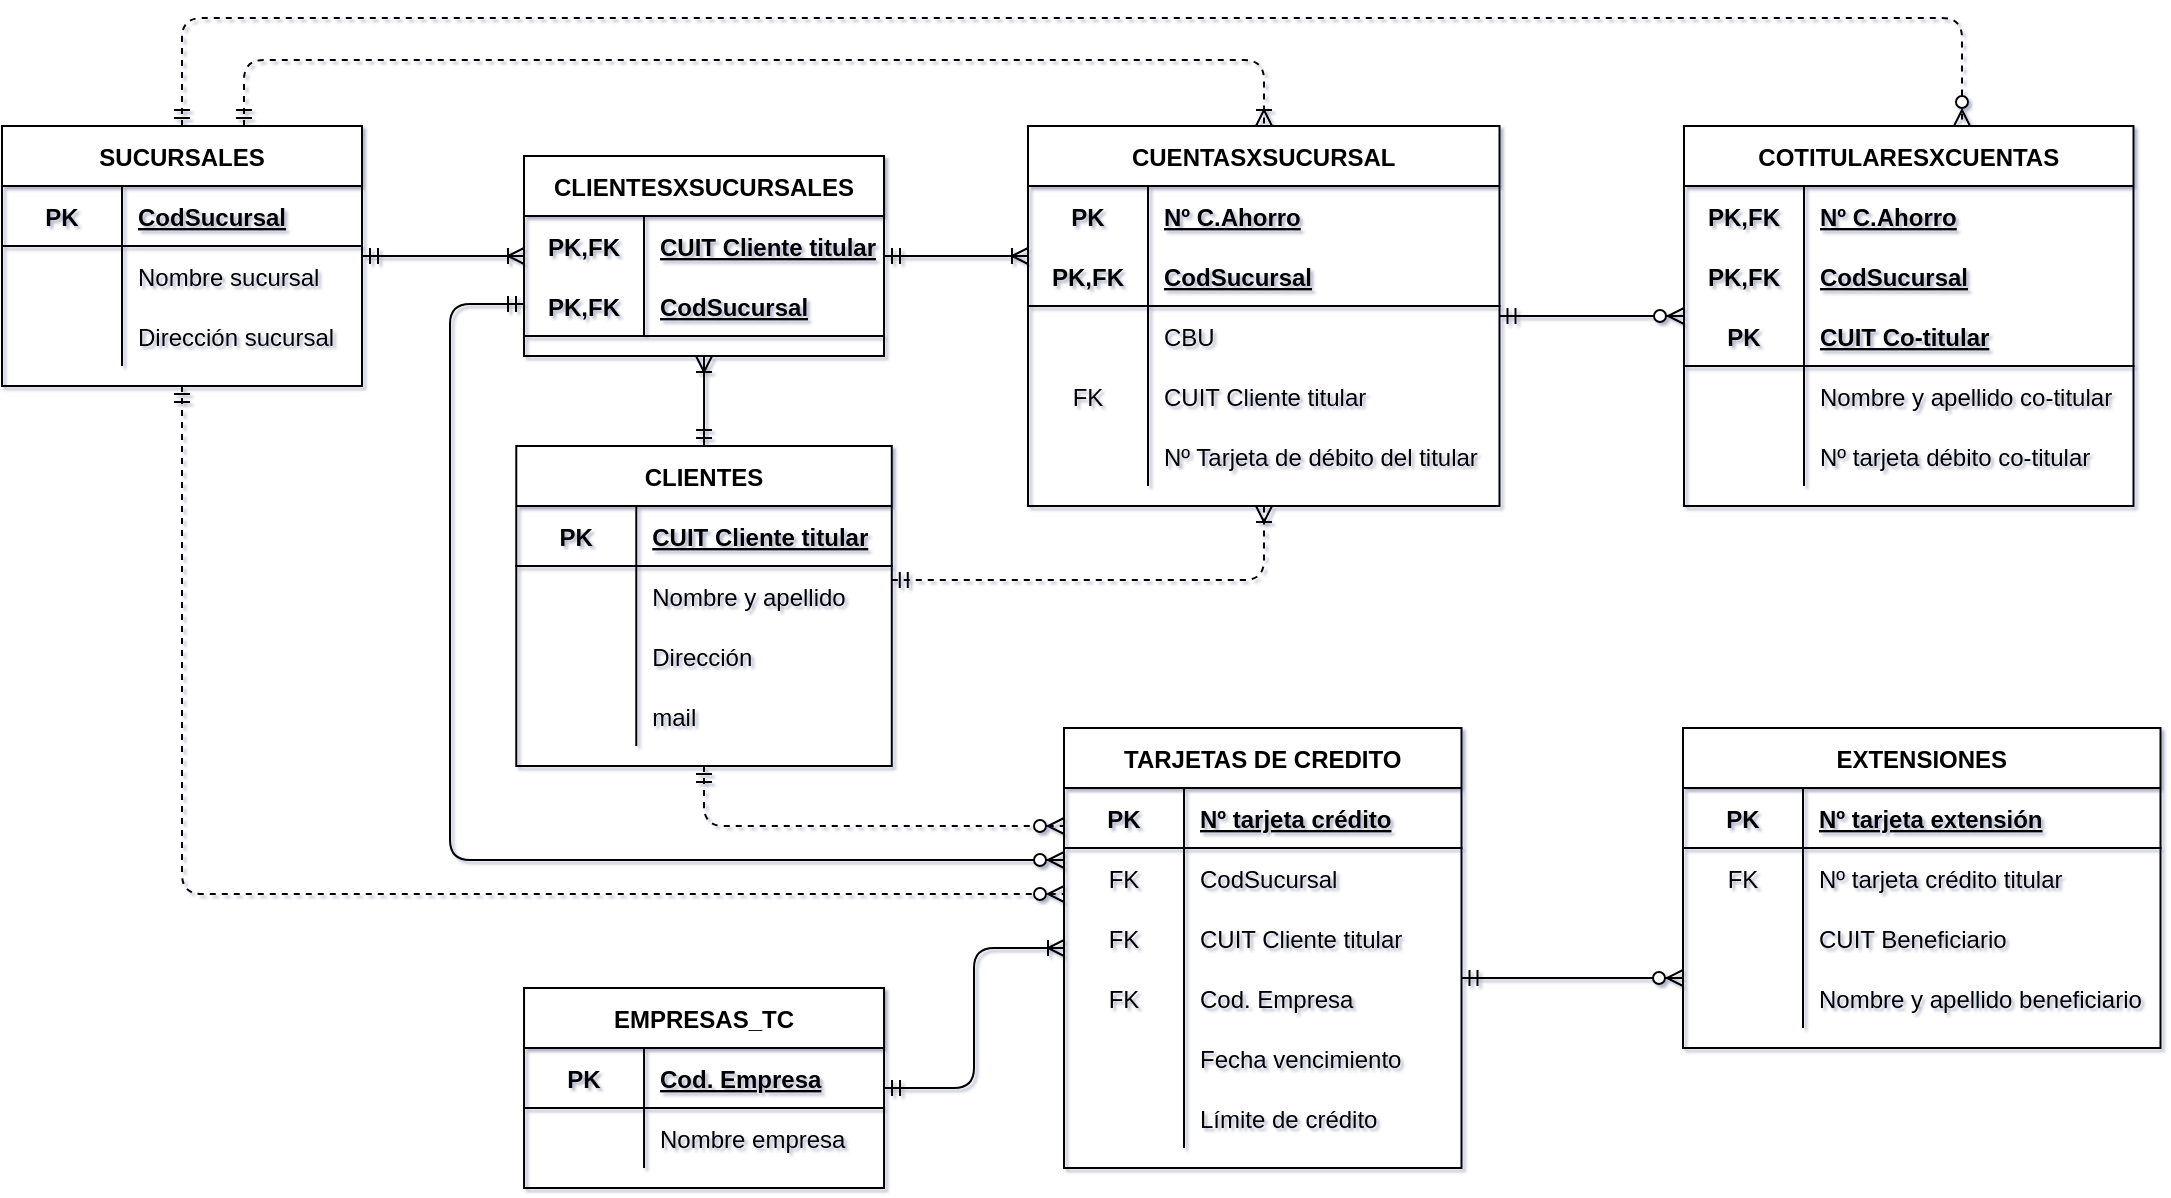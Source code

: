 <mxfile version="14.6.11"><diagram id="R2lEEEUBdFMjLlhIrx00" name="Page-1"><mxGraphModel dx="2286" dy="758" grid="0" gridSize="10" guides="1" tooltips="1" connect="1" arrows="1" fold="1" page="0" pageScale="1" pageWidth="850" pageHeight="1100" background="none" math="0" shadow="1" extFonts="Permanent Marker^https://fonts.googleapis.com/css?family=Permanent+Marker"><root><mxCell id="0"/><mxCell id="1" parent="0"/><mxCell id="5U6c4QFBYpZJHlSwtleA-1" style="edgeStyle=orthogonalEdgeStyle;rounded=1;orthogonalLoop=1;jettySize=auto;html=1;startArrow=ERmandOne;startFill=0;endArrow=ERoneToMany;endFill=0;" parent="1" source="5U6c4QFBYpZJHlSwtleA-5" target="5U6c4QFBYpZJHlSwtleA-100" edge="1"><mxGeometry relative="1" as="geometry"/></mxCell><mxCell id="5U6c4QFBYpZJHlSwtleA-2" style="edgeStyle=orthogonalEdgeStyle;rounded=1;orthogonalLoop=1;jettySize=auto;html=1;dashed=1;startArrow=ERmandOne;startFill=0;endArrow=ERoneToMany;endFill=0;" parent="1" source="5U6c4QFBYpZJHlSwtleA-5" target="5U6c4QFBYpZJHlSwtleA-34" edge="1"><mxGeometry relative="1" as="geometry"><Array as="points"><mxPoint x="-42" y="173"/><mxPoint x="468" y="173"/></Array></mxGeometry></mxCell><mxCell id="5U6c4QFBYpZJHlSwtleA-3" style="edgeStyle=orthogonalEdgeStyle;rounded=1;orthogonalLoop=1;jettySize=auto;html=1;dashed=1;startArrow=ERmandOne;startFill=0;endArrow=ERzeroToMany;endFill=1;" parent="1" source="5U6c4QFBYpZJHlSwtleA-5" target="5U6c4QFBYpZJHlSwtleA-50" edge="1"><mxGeometry relative="1" as="geometry"><Array as="points"><mxPoint x="-73" y="152"/><mxPoint x="817" y="152"/></Array></mxGeometry></mxCell><mxCell id="5U6c4QFBYpZJHlSwtleA-4" style="edgeStyle=orthogonalEdgeStyle;rounded=1;orthogonalLoop=1;jettySize=auto;html=1;startSize=6;startArrow=ERmandOne;startFill=0;endArrow=ERzeroToMany;endFill=1;dashed=1;" parent="1" source="5U6c4QFBYpZJHlSwtleA-5" target="5U6c4QFBYpZJHlSwtleA-67" edge="1"><mxGeometry relative="1" as="geometry"><Array as="points"><mxPoint x="-73" y="590"/></Array></mxGeometry></mxCell><mxCell id="5U6c4QFBYpZJHlSwtleA-5" value="SUCURSALES" style="shape=table;startSize=30;container=1;collapsible=1;childLayout=tableLayout;fixedRows=1;rowLines=0;fontStyle=1;align=center;resizeLast=1;" parent="1" vertex="1"><mxGeometry x="-163" y="206" width="180" height="130" as="geometry"/></mxCell><mxCell id="5U6c4QFBYpZJHlSwtleA-6" value="" style="shape=partialRectangle;collapsible=0;dropTarget=0;pointerEvents=0;fillColor=none;top=0;left=0;bottom=1;right=0;points=[[0,0.5],[1,0.5]];portConstraint=eastwest;" parent="5U6c4QFBYpZJHlSwtleA-5" vertex="1"><mxGeometry y="30" width="180" height="30" as="geometry"/></mxCell><mxCell id="5U6c4QFBYpZJHlSwtleA-7" value="PK" style="shape=partialRectangle;connectable=0;fillColor=none;top=0;left=0;bottom=0;right=0;fontStyle=1;overflow=hidden;" parent="5U6c4QFBYpZJHlSwtleA-6" vertex="1"><mxGeometry width="60" height="30" as="geometry"/></mxCell><mxCell id="5U6c4QFBYpZJHlSwtleA-8" value="CodSucursal" style="shape=partialRectangle;connectable=0;fillColor=none;top=0;left=0;bottom=0;right=0;align=left;spacingLeft=6;fontStyle=5;overflow=hidden;" parent="5U6c4QFBYpZJHlSwtleA-6" vertex="1"><mxGeometry x="60" width="120" height="30" as="geometry"/></mxCell><mxCell id="5U6c4QFBYpZJHlSwtleA-9" value="" style="shape=partialRectangle;collapsible=0;dropTarget=0;pointerEvents=0;fillColor=none;top=0;left=0;bottom=0;right=0;points=[[0,0.5],[1,0.5]];portConstraint=eastwest;" parent="5U6c4QFBYpZJHlSwtleA-5" vertex="1"><mxGeometry y="60" width="180" height="30" as="geometry"/></mxCell><mxCell id="5U6c4QFBYpZJHlSwtleA-10" value="" style="shape=partialRectangle;connectable=0;fillColor=none;top=0;left=0;bottom=0;right=0;editable=1;overflow=hidden;" parent="5U6c4QFBYpZJHlSwtleA-9" vertex="1"><mxGeometry width="60" height="30" as="geometry"/></mxCell><mxCell id="5U6c4QFBYpZJHlSwtleA-11" value="Nombre sucursal" style="shape=partialRectangle;connectable=0;fillColor=none;top=0;left=0;bottom=0;right=0;align=left;spacingLeft=6;overflow=hidden;" parent="5U6c4QFBYpZJHlSwtleA-9" vertex="1"><mxGeometry x="60" width="120" height="30" as="geometry"/></mxCell><mxCell id="5U6c4QFBYpZJHlSwtleA-12" value="" style="shape=partialRectangle;collapsible=0;dropTarget=0;pointerEvents=0;fillColor=none;top=0;left=0;bottom=0;right=0;points=[[0,0.5],[1,0.5]];portConstraint=eastwest;" parent="5U6c4QFBYpZJHlSwtleA-5" vertex="1"><mxGeometry y="90" width="180" height="30" as="geometry"/></mxCell><mxCell id="5U6c4QFBYpZJHlSwtleA-13" value="" style="shape=partialRectangle;connectable=0;fillColor=none;top=0;left=0;bottom=0;right=0;editable=1;overflow=hidden;" parent="5U6c4QFBYpZJHlSwtleA-12" vertex="1"><mxGeometry width="60" height="30" as="geometry"/></mxCell><mxCell id="5U6c4QFBYpZJHlSwtleA-14" value="Dirección sucursal" style="shape=partialRectangle;connectable=0;fillColor=none;top=0;left=0;bottom=0;right=0;align=left;spacingLeft=6;overflow=hidden;" parent="5U6c4QFBYpZJHlSwtleA-12" vertex="1"><mxGeometry x="60" width="120" height="30" as="geometry"/></mxCell><mxCell id="5U6c4QFBYpZJHlSwtleA-15" style="edgeStyle=orthogonalEdgeStyle;rounded=1;orthogonalLoop=1;jettySize=auto;html=1;startArrow=ERmandOne;startFill=0;endArrow=ERoneToMany;endFill=0;" parent="1" source="5U6c4QFBYpZJHlSwtleA-20" target="5U6c4QFBYpZJHlSwtleA-100" edge="1"><mxGeometry relative="1" as="geometry"/></mxCell><mxCell id="5U6c4QFBYpZJHlSwtleA-16" style="edgeStyle=orthogonalEdgeStyle;rounded=1;orthogonalLoop=1;jettySize=auto;html=1;dashed=1;startArrow=ERmandOne;startFill=0;endArrow=ERoneToMany;endFill=0;" parent="1" source="5U6c4QFBYpZJHlSwtleA-20" target="5U6c4QFBYpZJHlSwtleA-34" edge="1"><mxGeometry relative="1" as="geometry"><Array as="points"><mxPoint x="468" y="433"/></Array></mxGeometry></mxCell><mxCell id="5U6c4QFBYpZJHlSwtleA-18" style="edgeStyle=orthogonalEdgeStyle;rounded=1;orthogonalLoop=1;jettySize=auto;html=1;startSize=6;startArrow=ERmandOne;startFill=0;endArrow=ERzeroToMany;endFill=1;dashed=1;" parent="1" source="5U6c4QFBYpZJHlSwtleA-20" target="5U6c4QFBYpZJHlSwtleA-67" edge="1"><mxGeometry relative="1" as="geometry"><Array as="points"><mxPoint x="188" y="556"/></Array></mxGeometry></mxCell><mxCell id="5U6c4QFBYpZJHlSwtleA-20" value="CLIENTES" style="shape=table;startSize=30;container=1;collapsible=1;childLayout=tableLayout;fixedRows=1;rowLines=0;fontStyle=1;align=center;resizeLast=1;" parent="1" vertex="1"><mxGeometry x="94.14" y="366" width="187.75" height="160" as="geometry"/></mxCell><mxCell id="5U6c4QFBYpZJHlSwtleA-21" value="" style="shape=partialRectangle;collapsible=0;dropTarget=0;pointerEvents=0;fillColor=none;top=0;left=0;bottom=1;right=0;points=[[0,0.5],[1,0.5]];portConstraint=eastwest;" parent="5U6c4QFBYpZJHlSwtleA-20" vertex="1"><mxGeometry y="30" width="187.75" height="30" as="geometry"/></mxCell><mxCell id="5U6c4QFBYpZJHlSwtleA-22" value="PK" style="shape=partialRectangle;connectable=0;fillColor=none;top=0;left=0;bottom=0;right=0;fontStyle=1;overflow=hidden;" parent="5U6c4QFBYpZJHlSwtleA-21" vertex="1"><mxGeometry width="60" height="30" as="geometry"/></mxCell><mxCell id="5U6c4QFBYpZJHlSwtleA-23" value="CUIT Cliente titular" style="shape=partialRectangle;connectable=0;fillColor=none;top=0;left=0;bottom=0;right=0;align=left;spacingLeft=6;fontStyle=5;overflow=hidden;" parent="5U6c4QFBYpZJHlSwtleA-21" vertex="1"><mxGeometry x="60" width="127.75" height="30" as="geometry"/></mxCell><mxCell id="5U6c4QFBYpZJHlSwtleA-24" value="" style="shape=partialRectangle;collapsible=0;dropTarget=0;pointerEvents=0;fillColor=none;top=0;left=0;bottom=0;right=0;points=[[0,0.5],[1,0.5]];portConstraint=eastwest;" parent="5U6c4QFBYpZJHlSwtleA-20" vertex="1"><mxGeometry y="60" width="187.75" height="30" as="geometry"/></mxCell><mxCell id="5U6c4QFBYpZJHlSwtleA-25" value="" style="shape=partialRectangle;connectable=0;fillColor=none;top=0;left=0;bottom=0;right=0;editable=1;overflow=hidden;" parent="5U6c4QFBYpZJHlSwtleA-24" vertex="1"><mxGeometry width="60" height="30" as="geometry"/></mxCell><mxCell id="5U6c4QFBYpZJHlSwtleA-26" value="Nombre y apellido" style="shape=partialRectangle;connectable=0;fillColor=none;top=0;left=0;bottom=0;right=0;align=left;spacingLeft=6;overflow=hidden;" parent="5U6c4QFBYpZJHlSwtleA-24" vertex="1"><mxGeometry x="60" width="127.75" height="30" as="geometry"/></mxCell><mxCell id="5U6c4QFBYpZJHlSwtleA-27" value="" style="shape=partialRectangle;collapsible=0;dropTarget=0;pointerEvents=0;fillColor=none;top=0;left=0;bottom=0;right=0;points=[[0,0.5],[1,0.5]];portConstraint=eastwest;" parent="5U6c4QFBYpZJHlSwtleA-20" vertex="1"><mxGeometry y="90" width="187.75" height="30" as="geometry"/></mxCell><mxCell id="5U6c4QFBYpZJHlSwtleA-28" value="" style="shape=partialRectangle;connectable=0;fillColor=none;top=0;left=0;bottom=0;right=0;editable=1;overflow=hidden;" parent="5U6c4QFBYpZJHlSwtleA-27" vertex="1"><mxGeometry width="60" height="30" as="geometry"/></mxCell><mxCell id="5U6c4QFBYpZJHlSwtleA-29" value="Dirección" style="shape=partialRectangle;connectable=0;fillColor=none;top=0;left=0;bottom=0;right=0;align=left;spacingLeft=6;overflow=hidden;" parent="5U6c4QFBYpZJHlSwtleA-27" vertex="1"><mxGeometry x="60" width="127.75" height="30" as="geometry"/></mxCell><mxCell id="5U6c4QFBYpZJHlSwtleA-30" style="shape=partialRectangle;collapsible=0;dropTarget=0;pointerEvents=0;fillColor=none;top=0;left=0;bottom=0;right=0;points=[[0,0.5],[1,0.5]];portConstraint=eastwest;" parent="5U6c4QFBYpZJHlSwtleA-20" vertex="1"><mxGeometry y="120" width="187.75" height="30" as="geometry"/></mxCell><mxCell id="5U6c4QFBYpZJHlSwtleA-31" style="shape=partialRectangle;connectable=0;fillColor=none;top=0;left=0;bottom=0;right=0;editable=1;overflow=hidden;" parent="5U6c4QFBYpZJHlSwtleA-30" vertex="1"><mxGeometry width="60" height="30" as="geometry"/></mxCell><mxCell id="5U6c4QFBYpZJHlSwtleA-32" value="mail" style="shape=partialRectangle;connectable=0;fillColor=none;top=0;left=0;bottom=0;right=0;align=left;spacingLeft=6;overflow=hidden;" parent="5U6c4QFBYpZJHlSwtleA-30" vertex="1"><mxGeometry x="60" width="127.75" height="30" as="geometry"/></mxCell><mxCell id="5U6c4QFBYpZJHlSwtleA-33" style="edgeStyle=orthogonalEdgeStyle;rounded=1;orthogonalLoop=1;jettySize=auto;html=1;startArrow=ERmandOne;startFill=0;endArrow=ERzeroToMany;endFill=1;" parent="1" source="5U6c4QFBYpZJHlSwtleA-34" target="5U6c4QFBYpZJHlSwtleA-50" edge="1"><mxGeometry relative="1" as="geometry"/></mxCell><mxCell id="5U6c4QFBYpZJHlSwtleA-34" value="CUENTASXSUCURSAL" style="shape=table;startSize=30;container=1;collapsible=1;childLayout=tableLayout;fixedRows=1;rowLines=0;fontStyle=1;align=center;resizeLast=1;" parent="1" vertex="1"><mxGeometry x="350" y="206" width="235.75" height="190" as="geometry"/></mxCell><mxCell id="5U6c4QFBYpZJHlSwtleA-35" value="" style="shape=partialRectangle;collapsible=0;dropTarget=0;pointerEvents=0;fillColor=none;top=0;left=0;bottom=0;right=0;points=[[0,0.5],[1,0.5]];portConstraint=eastwest;" parent="5U6c4QFBYpZJHlSwtleA-34" vertex="1"><mxGeometry y="30" width="235.75" height="30" as="geometry"/></mxCell><mxCell id="5U6c4QFBYpZJHlSwtleA-36" value="PK" style="shape=partialRectangle;connectable=0;fillColor=none;top=0;left=0;bottom=0;right=0;fontStyle=1;overflow=hidden;" parent="5U6c4QFBYpZJHlSwtleA-35" vertex="1"><mxGeometry width="60" height="30" as="geometry"/></mxCell><mxCell id="5U6c4QFBYpZJHlSwtleA-37" value="Nº C.Ahorro" style="shape=partialRectangle;connectable=0;fillColor=none;top=0;left=0;bottom=0;right=0;align=left;spacingLeft=6;fontStyle=5;overflow=hidden;" parent="5U6c4QFBYpZJHlSwtleA-35" vertex="1"><mxGeometry x="60" width="175.75" height="30" as="geometry"/></mxCell><mxCell id="5U6c4QFBYpZJHlSwtleA-38" value="" style="shape=partialRectangle;collapsible=0;dropTarget=0;pointerEvents=0;fillColor=none;top=0;left=0;bottom=1;right=0;points=[[0,0.5],[1,0.5]];portConstraint=eastwest;" parent="5U6c4QFBYpZJHlSwtleA-34" vertex="1"><mxGeometry y="60" width="235.75" height="30" as="geometry"/></mxCell><mxCell id="5U6c4QFBYpZJHlSwtleA-39" value="PK,FK" style="shape=partialRectangle;connectable=0;fillColor=none;top=0;left=0;bottom=0;right=0;fontStyle=1;overflow=hidden;" parent="5U6c4QFBYpZJHlSwtleA-38" vertex="1"><mxGeometry width="60" height="30" as="geometry"/></mxCell><mxCell id="5U6c4QFBYpZJHlSwtleA-40" value="CodSucursal" style="shape=partialRectangle;connectable=0;fillColor=none;top=0;left=0;bottom=0;right=0;align=left;spacingLeft=6;fontStyle=5;overflow=hidden;" parent="5U6c4QFBYpZJHlSwtleA-38" vertex="1"><mxGeometry x="60" width="175.75" height="30" as="geometry"/></mxCell><mxCell id="5U6c4QFBYpZJHlSwtleA-41" value="" style="shape=partialRectangle;collapsible=0;dropTarget=0;pointerEvents=0;fillColor=none;top=0;left=0;bottom=0;right=0;points=[[0,0.5],[1,0.5]];portConstraint=eastwest;" parent="5U6c4QFBYpZJHlSwtleA-34" vertex="1"><mxGeometry y="90" width="235.75" height="30" as="geometry"/></mxCell><mxCell id="5U6c4QFBYpZJHlSwtleA-42" value="" style="shape=partialRectangle;connectable=0;fillColor=none;top=0;left=0;bottom=0;right=0;editable=1;overflow=hidden;" parent="5U6c4QFBYpZJHlSwtleA-41" vertex="1"><mxGeometry width="60" height="30" as="geometry"/></mxCell><mxCell id="5U6c4QFBYpZJHlSwtleA-43" value="CBU" style="shape=partialRectangle;connectable=0;fillColor=none;top=0;left=0;bottom=0;right=0;align=left;spacingLeft=6;overflow=hidden;" parent="5U6c4QFBYpZJHlSwtleA-41" vertex="1"><mxGeometry x="60" width="175.75" height="30" as="geometry"/></mxCell><mxCell id="5U6c4QFBYpZJHlSwtleA-44" style="shape=partialRectangle;collapsible=0;dropTarget=0;pointerEvents=0;fillColor=none;top=0;left=0;bottom=0;right=0;points=[[0,0.5],[1,0.5]];portConstraint=eastwest;" parent="5U6c4QFBYpZJHlSwtleA-34" vertex="1"><mxGeometry y="120" width="235.75" height="30" as="geometry"/></mxCell><mxCell id="5U6c4QFBYpZJHlSwtleA-45" value="FK" style="shape=partialRectangle;connectable=0;fillColor=none;top=0;left=0;bottom=0;right=0;editable=1;overflow=hidden;" parent="5U6c4QFBYpZJHlSwtleA-44" vertex="1"><mxGeometry width="60" height="30" as="geometry"/></mxCell><mxCell id="5U6c4QFBYpZJHlSwtleA-46" value="CUIT Cliente titular" style="shape=partialRectangle;connectable=0;fillColor=none;top=0;left=0;bottom=0;right=0;align=left;spacingLeft=6;overflow=hidden;" parent="5U6c4QFBYpZJHlSwtleA-44" vertex="1"><mxGeometry x="60" width="175.75" height="30" as="geometry"/></mxCell><mxCell id="5U6c4QFBYpZJHlSwtleA-47" style="shape=partialRectangle;collapsible=0;dropTarget=0;pointerEvents=0;fillColor=none;top=0;left=0;bottom=0;right=0;points=[[0,0.5],[1,0.5]];portConstraint=eastwest;" parent="5U6c4QFBYpZJHlSwtleA-34" vertex="1"><mxGeometry y="150" width="235.75" height="30" as="geometry"/></mxCell><mxCell id="5U6c4QFBYpZJHlSwtleA-48" style="shape=partialRectangle;connectable=0;fillColor=none;top=0;left=0;bottom=0;right=0;editable=1;overflow=hidden;" parent="5U6c4QFBYpZJHlSwtleA-47" vertex="1"><mxGeometry width="60" height="30" as="geometry"/></mxCell><mxCell id="5U6c4QFBYpZJHlSwtleA-49" value="Nº Tarjeta de débito del titular" style="shape=partialRectangle;connectable=0;fillColor=none;top=0;left=0;bottom=0;right=0;align=left;spacingLeft=6;overflow=hidden;" parent="5U6c4QFBYpZJHlSwtleA-47" vertex="1"><mxGeometry x="60" width="175.75" height="30" as="geometry"/></mxCell><mxCell id="5U6c4QFBYpZJHlSwtleA-50" value="COTITULARESXCUENTAS" style="shape=table;startSize=30;container=1;collapsible=1;childLayout=tableLayout;fixedRows=1;rowLines=0;fontStyle=1;align=center;resizeLast=1;" parent="1" vertex="1"><mxGeometry x="678" y="206" width="224.75" height="190" as="geometry"/></mxCell><mxCell id="5U6c4QFBYpZJHlSwtleA-51" style="shape=partialRectangle;collapsible=0;dropTarget=0;pointerEvents=0;fillColor=none;top=0;left=0;bottom=0;right=0;points=[[0,0.5],[1,0.5]];portConstraint=eastwest;" parent="5U6c4QFBYpZJHlSwtleA-50" vertex="1"><mxGeometry y="30" width="224.75" height="30" as="geometry"/></mxCell><mxCell id="5U6c4QFBYpZJHlSwtleA-52" value="PK,FK" style="shape=partialRectangle;connectable=0;fillColor=none;top=0;left=0;bottom=0;right=0;fontStyle=1;overflow=hidden;" parent="5U6c4QFBYpZJHlSwtleA-51" vertex="1"><mxGeometry width="60" height="30" as="geometry"/></mxCell><mxCell id="5U6c4QFBYpZJHlSwtleA-53" value="Nº C.Ahorro" style="shape=partialRectangle;connectable=0;fillColor=none;top=0;left=0;bottom=0;right=0;align=left;spacingLeft=6;fontStyle=5;overflow=hidden;" parent="5U6c4QFBYpZJHlSwtleA-51" vertex="1"><mxGeometry x="60" width="164.75" height="30" as="geometry"/></mxCell><mxCell id="SJJSfmpoEvJ0bLuUY8Sc-3" style="shape=partialRectangle;collapsible=0;dropTarget=0;pointerEvents=0;fillColor=none;top=0;left=0;bottom=0;right=0;points=[[0,0.5],[1,0.5]];portConstraint=eastwest;" vertex="1" parent="5U6c4QFBYpZJHlSwtleA-50"><mxGeometry y="60" width="224.75" height="30" as="geometry"/></mxCell><mxCell id="SJJSfmpoEvJ0bLuUY8Sc-4" value="PK,FK" style="shape=partialRectangle;connectable=0;fillColor=none;top=0;left=0;bottom=0;right=0;fontStyle=1;overflow=hidden;" vertex="1" parent="SJJSfmpoEvJ0bLuUY8Sc-3"><mxGeometry width="60" height="30" as="geometry"/></mxCell><mxCell id="SJJSfmpoEvJ0bLuUY8Sc-5" value="CodSucursal" style="shape=partialRectangle;connectable=0;fillColor=none;top=0;left=0;bottom=0;right=0;align=left;spacingLeft=6;fontStyle=5;overflow=hidden;" vertex="1" parent="SJJSfmpoEvJ0bLuUY8Sc-3"><mxGeometry x="60" width="164.75" height="30" as="geometry"/></mxCell><mxCell id="5U6c4QFBYpZJHlSwtleA-54" value="" style="shape=partialRectangle;collapsible=0;dropTarget=0;pointerEvents=0;fillColor=none;top=0;left=0;bottom=1;right=0;points=[[0,0.5],[1,0.5]];portConstraint=eastwest;" parent="5U6c4QFBYpZJHlSwtleA-50" vertex="1"><mxGeometry y="90" width="224.75" height="30" as="geometry"/></mxCell><mxCell id="5U6c4QFBYpZJHlSwtleA-55" value="PK" style="shape=partialRectangle;connectable=0;fillColor=none;top=0;left=0;bottom=0;right=0;fontStyle=1;overflow=hidden;" parent="5U6c4QFBYpZJHlSwtleA-54" vertex="1"><mxGeometry width="60" height="30" as="geometry"/></mxCell><mxCell id="5U6c4QFBYpZJHlSwtleA-56" value="CUIT Co-titular" style="shape=partialRectangle;connectable=0;fillColor=none;top=0;left=0;bottom=0;right=0;align=left;spacingLeft=6;fontStyle=5;overflow=hidden;" parent="5U6c4QFBYpZJHlSwtleA-54" vertex="1"><mxGeometry x="60" width="164.75" height="30" as="geometry"/></mxCell><mxCell id="5U6c4QFBYpZJHlSwtleA-60" value="" style="shape=partialRectangle;collapsible=0;dropTarget=0;pointerEvents=0;fillColor=none;top=0;left=0;bottom=0;right=0;points=[[0,0.5],[1,0.5]];portConstraint=eastwest;" parent="5U6c4QFBYpZJHlSwtleA-50" vertex="1"><mxGeometry y="120" width="224.75" height="30" as="geometry"/></mxCell><mxCell id="5U6c4QFBYpZJHlSwtleA-61" value="" style="shape=partialRectangle;connectable=0;fillColor=none;top=0;left=0;bottom=0;right=0;editable=1;overflow=hidden;" parent="5U6c4QFBYpZJHlSwtleA-60" vertex="1"><mxGeometry width="60" height="30" as="geometry"/></mxCell><mxCell id="5U6c4QFBYpZJHlSwtleA-62" value="Nombre y apellido co-titular" style="shape=partialRectangle;connectable=0;fillColor=none;top=0;left=0;bottom=0;right=0;align=left;spacingLeft=6;overflow=hidden;" parent="5U6c4QFBYpZJHlSwtleA-60" vertex="1"><mxGeometry x="60" width="164.75" height="30" as="geometry"/></mxCell><mxCell id="5U6c4QFBYpZJHlSwtleA-63" value="" style="shape=partialRectangle;collapsible=0;dropTarget=0;pointerEvents=0;fillColor=none;top=0;left=0;bottom=0;right=0;points=[[0,0.5],[1,0.5]];portConstraint=eastwest;" parent="5U6c4QFBYpZJHlSwtleA-50" vertex="1"><mxGeometry y="150" width="224.75" height="30" as="geometry"/></mxCell><mxCell id="5U6c4QFBYpZJHlSwtleA-64" value="" style="shape=partialRectangle;connectable=0;fillColor=none;top=0;left=0;bottom=0;right=0;editable=1;overflow=hidden;" parent="5U6c4QFBYpZJHlSwtleA-63" vertex="1"><mxGeometry width="60" height="30" as="geometry"/></mxCell><mxCell id="5U6c4QFBYpZJHlSwtleA-65" value="Nº tarjeta débito co-titular" style="shape=partialRectangle;connectable=0;fillColor=none;top=0;left=0;bottom=0;right=0;align=left;spacingLeft=6;overflow=hidden;" parent="5U6c4QFBYpZJHlSwtleA-63" vertex="1"><mxGeometry x="60" width="164.75" height="30" as="geometry"/></mxCell><mxCell id="5U6c4QFBYpZJHlSwtleA-66" style="edgeStyle=orthogonalEdgeStyle;rounded=1;orthogonalLoop=1;jettySize=auto;html=1;startArrow=ERmandOne;startFill=0;endArrow=ERzeroToMany;endFill=1;" parent="1" source="5U6c4QFBYpZJHlSwtleA-67" target="5U6c4QFBYpZJHlSwtleA-86" edge="1"><mxGeometry relative="1" as="geometry"><Array as="points"><mxPoint x="657.5" y="632"/><mxPoint x="657.5" y="632"/></Array></mxGeometry></mxCell><mxCell id="5U6c4QFBYpZJHlSwtleA-67" value="TARJETAS DE CREDITO" style="shape=table;startSize=30;container=1;collapsible=1;childLayout=tableLayout;fixedRows=1;rowLines=0;fontStyle=1;align=center;resizeLast=1;" parent="1" vertex="1"><mxGeometry x="368" y="507" width="198.75" height="220" as="geometry"/></mxCell><mxCell id="5U6c4QFBYpZJHlSwtleA-68" value="" style="shape=partialRectangle;collapsible=0;dropTarget=0;pointerEvents=0;fillColor=none;top=0;left=0;bottom=1;right=0;points=[[0,0.5],[1,0.5]];portConstraint=eastwest;" parent="5U6c4QFBYpZJHlSwtleA-67" vertex="1"><mxGeometry y="30" width="198.75" height="30" as="geometry"/></mxCell><mxCell id="5U6c4QFBYpZJHlSwtleA-69" value="PK" style="shape=partialRectangle;connectable=0;fillColor=none;top=0;left=0;bottom=0;right=0;fontStyle=1;overflow=hidden;" parent="5U6c4QFBYpZJHlSwtleA-68" vertex="1"><mxGeometry width="60" height="30" as="geometry"/></mxCell><mxCell id="5U6c4QFBYpZJHlSwtleA-70" value="Nº tarjeta crédito" style="shape=partialRectangle;connectable=0;fillColor=none;top=0;left=0;bottom=0;right=0;align=left;spacingLeft=6;fontStyle=5;overflow=hidden;" parent="5U6c4QFBYpZJHlSwtleA-68" vertex="1"><mxGeometry x="60" width="138.75" height="30" as="geometry"/></mxCell><mxCell id="5U6c4QFBYpZJHlSwtleA-71" style="shape=partialRectangle;collapsible=0;dropTarget=0;pointerEvents=0;fillColor=none;top=0;left=0;bottom=0;right=0;points=[[0,0.5],[1,0.5]];portConstraint=eastwest;" parent="5U6c4QFBYpZJHlSwtleA-67" vertex="1"><mxGeometry y="60" width="198.75" height="30" as="geometry"/></mxCell><mxCell id="5U6c4QFBYpZJHlSwtleA-72" value="FK" style="shape=partialRectangle;connectable=0;fillColor=none;top=0;left=0;bottom=0;right=0;editable=1;overflow=hidden;" parent="5U6c4QFBYpZJHlSwtleA-71" vertex="1"><mxGeometry width="60" height="30" as="geometry"/></mxCell><mxCell id="5U6c4QFBYpZJHlSwtleA-73" value="CodSucursal" style="shape=partialRectangle;connectable=0;fillColor=none;top=0;left=0;bottom=0;right=0;align=left;spacingLeft=6;overflow=hidden;" parent="5U6c4QFBYpZJHlSwtleA-71" vertex="1"><mxGeometry x="60" width="138.75" height="30" as="geometry"/></mxCell><mxCell id="5U6c4QFBYpZJHlSwtleA-74" style="shape=partialRectangle;collapsible=0;dropTarget=0;pointerEvents=0;fillColor=none;top=0;left=0;bottom=0;right=0;points=[[0,0.5],[1,0.5]];portConstraint=eastwest;" parent="5U6c4QFBYpZJHlSwtleA-67" vertex="1"><mxGeometry y="90" width="198.75" height="30" as="geometry"/></mxCell><mxCell id="5U6c4QFBYpZJHlSwtleA-75" value="FK" style="shape=partialRectangle;connectable=0;fillColor=none;top=0;left=0;bottom=0;right=0;editable=1;overflow=hidden;" parent="5U6c4QFBYpZJHlSwtleA-74" vertex="1"><mxGeometry width="60" height="30" as="geometry"/></mxCell><mxCell id="5U6c4QFBYpZJHlSwtleA-76" value="CUIT Cliente titular" style="shape=partialRectangle;connectable=0;fillColor=none;top=0;left=0;bottom=0;right=0;align=left;spacingLeft=6;overflow=hidden;" parent="5U6c4QFBYpZJHlSwtleA-74" vertex="1"><mxGeometry x="60" width="138.75" height="30" as="geometry"/></mxCell><mxCell id="5U6c4QFBYpZJHlSwtleA-77" value="" style="shape=partialRectangle;collapsible=0;dropTarget=0;pointerEvents=0;fillColor=none;top=0;left=0;bottom=0;right=0;points=[[0,0.5],[1,0.5]];portConstraint=eastwest;" parent="5U6c4QFBYpZJHlSwtleA-67" vertex="1"><mxGeometry y="120" width="198.75" height="30" as="geometry"/></mxCell><mxCell id="5U6c4QFBYpZJHlSwtleA-78" value="FK" style="shape=partialRectangle;connectable=0;fillColor=none;top=0;left=0;bottom=0;right=0;editable=1;overflow=hidden;" parent="5U6c4QFBYpZJHlSwtleA-77" vertex="1"><mxGeometry width="60" height="30" as="geometry"/></mxCell><mxCell id="5U6c4QFBYpZJHlSwtleA-79" value="Cod. Empresa" style="shape=partialRectangle;connectable=0;fillColor=none;top=0;left=0;bottom=0;right=0;align=left;spacingLeft=6;overflow=hidden;" parent="5U6c4QFBYpZJHlSwtleA-77" vertex="1"><mxGeometry x="60" width="138.75" height="30" as="geometry"/></mxCell><mxCell id="5U6c4QFBYpZJHlSwtleA-80" style="shape=partialRectangle;collapsible=0;dropTarget=0;pointerEvents=0;fillColor=none;top=0;left=0;bottom=0;right=0;points=[[0,0.5],[1,0.5]];portConstraint=eastwest;" parent="5U6c4QFBYpZJHlSwtleA-67" vertex="1"><mxGeometry y="150" width="198.75" height="30" as="geometry"/></mxCell><mxCell id="5U6c4QFBYpZJHlSwtleA-81" style="shape=partialRectangle;connectable=0;fillColor=none;top=0;left=0;bottom=0;right=0;editable=1;overflow=hidden;" parent="5U6c4QFBYpZJHlSwtleA-80" vertex="1"><mxGeometry width="60" height="30" as="geometry"/></mxCell><mxCell id="5U6c4QFBYpZJHlSwtleA-82" value="Fecha vencimiento" style="shape=partialRectangle;connectable=0;fillColor=none;top=0;left=0;bottom=0;right=0;align=left;spacingLeft=6;overflow=hidden;" parent="5U6c4QFBYpZJHlSwtleA-80" vertex="1"><mxGeometry x="60" width="138.75" height="30" as="geometry"/></mxCell><mxCell id="5U6c4QFBYpZJHlSwtleA-83" style="shape=partialRectangle;collapsible=0;dropTarget=0;pointerEvents=0;fillColor=none;top=0;left=0;bottom=0;right=0;points=[[0,0.5],[1,0.5]];portConstraint=eastwest;" parent="5U6c4QFBYpZJHlSwtleA-67" vertex="1"><mxGeometry y="180" width="198.75" height="30" as="geometry"/></mxCell><mxCell id="5U6c4QFBYpZJHlSwtleA-84" style="shape=partialRectangle;connectable=0;fillColor=none;top=0;left=0;bottom=0;right=0;editable=1;overflow=hidden;" parent="5U6c4QFBYpZJHlSwtleA-83" vertex="1"><mxGeometry width="60" height="30" as="geometry"/></mxCell><mxCell id="5U6c4QFBYpZJHlSwtleA-85" value="Límite de crédito" style="shape=partialRectangle;connectable=0;fillColor=none;top=0;left=0;bottom=0;right=0;align=left;spacingLeft=6;overflow=hidden;" parent="5U6c4QFBYpZJHlSwtleA-83" vertex="1"><mxGeometry x="60" width="138.75" height="30" as="geometry"/></mxCell><mxCell id="5U6c4QFBYpZJHlSwtleA-86" value="EXTENSIONES" style="shape=table;startSize=30;container=1;collapsible=1;childLayout=tableLayout;fixedRows=1;rowLines=0;fontStyle=1;align=center;resizeLast=1;" parent="1" vertex="1"><mxGeometry x="677.5" y="507" width="238.75" height="160" as="geometry"/></mxCell><mxCell id="5U6c4QFBYpZJHlSwtleA-90" value="" style="shape=partialRectangle;collapsible=0;dropTarget=0;pointerEvents=0;fillColor=none;top=0;left=0;bottom=1;right=0;points=[[0,0.5],[1,0.5]];portConstraint=eastwest;" parent="5U6c4QFBYpZJHlSwtleA-86" vertex="1"><mxGeometry y="30" width="238.75" height="30" as="geometry"/></mxCell><mxCell id="5U6c4QFBYpZJHlSwtleA-91" value="PK" style="shape=partialRectangle;connectable=0;fillColor=none;top=0;left=0;bottom=0;right=0;fontStyle=1;overflow=hidden;" parent="5U6c4QFBYpZJHlSwtleA-90" vertex="1"><mxGeometry width="60" height="30" as="geometry"/></mxCell><mxCell id="5U6c4QFBYpZJHlSwtleA-92" value="Nº tarjeta extensión" style="shape=partialRectangle;connectable=0;fillColor=none;top=0;left=0;bottom=0;right=0;align=left;spacingLeft=6;fontStyle=5;overflow=hidden;" parent="5U6c4QFBYpZJHlSwtleA-90" vertex="1"><mxGeometry x="60" width="178.75" height="30" as="geometry"/></mxCell><mxCell id="SJJSfmpoEvJ0bLuUY8Sc-6" style="shape=partialRectangle;collapsible=0;dropTarget=0;pointerEvents=0;fillColor=none;top=0;left=0;bottom=0;right=0;points=[[0,0.5],[1,0.5]];portConstraint=eastwest;" vertex="1" parent="5U6c4QFBYpZJHlSwtleA-86"><mxGeometry y="60" width="238.75" height="30" as="geometry"/></mxCell><mxCell id="SJJSfmpoEvJ0bLuUY8Sc-7" value="FK" style="shape=partialRectangle;connectable=0;fillColor=none;top=0;left=0;bottom=0;right=0;editable=1;overflow=hidden;" vertex="1" parent="SJJSfmpoEvJ0bLuUY8Sc-6"><mxGeometry width="60" height="30" as="geometry"/></mxCell><mxCell id="SJJSfmpoEvJ0bLuUY8Sc-8" value="Nº tarjeta crédito titular" style="shape=partialRectangle;connectable=0;fillColor=none;top=0;left=0;bottom=0;right=0;align=left;spacingLeft=6;overflow=hidden;" vertex="1" parent="SJJSfmpoEvJ0bLuUY8Sc-6"><mxGeometry x="60" width="178.75" height="30" as="geometry"/></mxCell><mxCell id="5U6c4QFBYpZJHlSwtleA-93" value="" style="shape=partialRectangle;collapsible=0;dropTarget=0;pointerEvents=0;fillColor=none;top=0;left=0;bottom=0;right=0;points=[[0,0.5],[1,0.5]];portConstraint=eastwest;" parent="5U6c4QFBYpZJHlSwtleA-86" vertex="1"><mxGeometry y="90" width="238.75" height="30" as="geometry"/></mxCell><mxCell id="5U6c4QFBYpZJHlSwtleA-94" value="" style="shape=partialRectangle;connectable=0;fillColor=none;top=0;left=0;bottom=0;right=0;editable=1;overflow=hidden;" parent="5U6c4QFBYpZJHlSwtleA-93" vertex="1"><mxGeometry width="60" height="30" as="geometry"/></mxCell><mxCell id="5U6c4QFBYpZJHlSwtleA-95" value="CUIT Beneficiario" style="shape=partialRectangle;connectable=0;fillColor=none;top=0;left=0;bottom=0;right=0;align=left;spacingLeft=6;overflow=hidden;" parent="5U6c4QFBYpZJHlSwtleA-93" vertex="1"><mxGeometry x="60" width="178.75" height="30" as="geometry"/></mxCell><mxCell id="5U6c4QFBYpZJHlSwtleA-96" value="" style="shape=partialRectangle;collapsible=0;dropTarget=0;pointerEvents=0;fillColor=none;top=0;left=0;bottom=0;right=0;points=[[0,0.5],[1,0.5]];portConstraint=eastwest;" parent="5U6c4QFBYpZJHlSwtleA-86" vertex="1"><mxGeometry y="120" width="238.75" height="30" as="geometry"/></mxCell><mxCell id="5U6c4QFBYpZJHlSwtleA-97" value="" style="shape=partialRectangle;connectable=0;fillColor=none;top=0;left=0;bottom=0;right=0;editable=1;overflow=hidden;" parent="5U6c4QFBYpZJHlSwtleA-96" vertex="1"><mxGeometry width="60" height="30" as="geometry"/></mxCell><mxCell id="5U6c4QFBYpZJHlSwtleA-98" value="Nombre y apellido beneficiario" style="shape=partialRectangle;connectable=0;fillColor=none;top=0;left=0;bottom=0;right=0;align=left;spacingLeft=6;overflow=hidden;" parent="5U6c4QFBYpZJHlSwtleA-96" vertex="1"><mxGeometry x="60" width="178.75" height="30" as="geometry"/></mxCell><mxCell id="5U6c4QFBYpZJHlSwtleA-99" style="edgeStyle=orthogonalEdgeStyle;rounded=1;orthogonalLoop=1;jettySize=auto;html=1;startArrow=ERmandOne;startFill=0;endArrow=ERoneToMany;endFill=0;" parent="1" source="5U6c4QFBYpZJHlSwtleA-100" target="5U6c4QFBYpZJHlSwtleA-34" edge="1"><mxGeometry relative="1" as="geometry"><Array as="points"><mxPoint x="337" y="271"/><mxPoint x="337" y="271"/></Array></mxGeometry></mxCell><mxCell id="SJJSfmpoEvJ0bLuUY8Sc-1" style="edgeStyle=orthogonalEdgeStyle;rounded=1;orthogonalLoop=1;jettySize=auto;html=1;startArrow=ERmandOne;startFill=0;endArrow=ERzeroToMany;endFill=1;startSize=6;" edge="1" parent="1" source="5U6c4QFBYpZJHlSwtleA-100" target="5U6c4QFBYpZJHlSwtleA-67"><mxGeometry relative="1" as="geometry"><Array as="points"><mxPoint x="61" y="295"/><mxPoint x="61" y="573"/></Array></mxGeometry></mxCell><mxCell id="5U6c4QFBYpZJHlSwtleA-100" value="CLIENTESXSUCURSALES" style="shape=table;startSize=30;container=1;collapsible=1;childLayout=tableLayout;fixedRows=1;rowLines=0;fontStyle=1;align=center;resizeLast=1;" parent="1" vertex="1"><mxGeometry x="98.01" y="221" width="180" height="100" as="geometry"/></mxCell><mxCell id="5U6c4QFBYpZJHlSwtleA-101" value="" style="shape=partialRectangle;collapsible=0;dropTarget=0;pointerEvents=0;fillColor=none;top=0;left=0;bottom=0;right=0;points=[[0,0.5],[1,0.5]];portConstraint=eastwest;" parent="5U6c4QFBYpZJHlSwtleA-100" vertex="1"><mxGeometry y="30" width="180" height="30" as="geometry"/></mxCell><mxCell id="5U6c4QFBYpZJHlSwtleA-102" value="PK,FK" style="shape=partialRectangle;connectable=0;fillColor=none;top=0;left=0;bottom=0;right=0;fontStyle=1;overflow=hidden;" parent="5U6c4QFBYpZJHlSwtleA-101" vertex="1"><mxGeometry width="60" height="30" as="geometry"/></mxCell><mxCell id="5U6c4QFBYpZJHlSwtleA-103" value="CUIT Cliente titular" style="shape=partialRectangle;connectable=0;fillColor=none;top=0;left=0;bottom=0;right=0;align=left;spacingLeft=6;fontStyle=5;overflow=hidden;" parent="5U6c4QFBYpZJHlSwtleA-101" vertex="1"><mxGeometry x="60" width="120" height="30" as="geometry"/></mxCell><mxCell id="5U6c4QFBYpZJHlSwtleA-104" value="" style="shape=partialRectangle;collapsible=0;dropTarget=0;pointerEvents=0;fillColor=none;top=0;left=0;bottom=1;right=0;points=[[0,0.5],[1,0.5]];portConstraint=eastwest;" parent="5U6c4QFBYpZJHlSwtleA-100" vertex="1"><mxGeometry y="60" width="180" height="30" as="geometry"/></mxCell><mxCell id="5U6c4QFBYpZJHlSwtleA-105" value="PK,FK" style="shape=partialRectangle;connectable=0;fillColor=none;top=0;left=0;bottom=0;right=0;fontStyle=1;overflow=hidden;" parent="5U6c4QFBYpZJHlSwtleA-104" vertex="1"><mxGeometry width="60" height="30" as="geometry"/></mxCell><mxCell id="5U6c4QFBYpZJHlSwtleA-106" value="CodSucursal" style="shape=partialRectangle;connectable=0;fillColor=none;top=0;left=0;bottom=0;right=0;align=left;spacingLeft=6;fontStyle=5;overflow=hidden;" parent="5U6c4QFBYpZJHlSwtleA-104" vertex="1"><mxGeometry x="60" width="120" height="30" as="geometry"/></mxCell><mxCell id="5U6c4QFBYpZJHlSwtleA-107" style="edgeStyle=orthogonalEdgeStyle;rounded=1;orthogonalLoop=1;jettySize=auto;html=1;startSize=6;startArrow=ERmandOne;startFill=0;endArrow=ERoneToMany;endFill=0;" parent="1" source="5U6c4QFBYpZJHlSwtleA-108" target="5U6c4QFBYpZJHlSwtleA-67" edge="1"><mxGeometry relative="1" as="geometry"/></mxCell><mxCell id="5U6c4QFBYpZJHlSwtleA-108" value="EMPRESAS_TC" style="shape=table;startSize=30;container=1;collapsible=1;childLayout=tableLayout;fixedRows=1;rowLines=0;fontStyle=1;align=center;resizeLast=1;" parent="1" vertex="1"><mxGeometry x="98.02" y="637" width="180" height="100" as="geometry"/></mxCell><mxCell id="5U6c4QFBYpZJHlSwtleA-109" value="" style="shape=partialRectangle;collapsible=0;dropTarget=0;pointerEvents=0;fillColor=none;top=0;left=0;bottom=1;right=0;points=[[0,0.5],[1,0.5]];portConstraint=eastwest;" parent="5U6c4QFBYpZJHlSwtleA-108" vertex="1"><mxGeometry y="30" width="180" height="30" as="geometry"/></mxCell><mxCell id="5U6c4QFBYpZJHlSwtleA-110" value="PK" style="shape=partialRectangle;connectable=0;fillColor=none;top=0;left=0;bottom=0;right=0;fontStyle=1;overflow=hidden;" parent="5U6c4QFBYpZJHlSwtleA-109" vertex="1"><mxGeometry width="60" height="30" as="geometry"/></mxCell><mxCell id="5U6c4QFBYpZJHlSwtleA-111" value="Cod. Empresa" style="shape=partialRectangle;connectable=0;fillColor=none;top=0;left=0;bottom=0;right=0;align=left;spacingLeft=6;fontStyle=5;overflow=hidden;" parent="5U6c4QFBYpZJHlSwtleA-109" vertex="1"><mxGeometry x="60" width="120" height="30" as="geometry"/></mxCell><mxCell id="5U6c4QFBYpZJHlSwtleA-112" value="" style="shape=partialRectangle;collapsible=0;dropTarget=0;pointerEvents=0;fillColor=none;top=0;left=0;bottom=0;right=0;points=[[0,0.5],[1,0.5]];portConstraint=eastwest;" parent="5U6c4QFBYpZJHlSwtleA-108" vertex="1"><mxGeometry y="60" width="180" height="30" as="geometry"/></mxCell><mxCell id="5U6c4QFBYpZJHlSwtleA-113" value="" style="shape=partialRectangle;connectable=0;fillColor=none;top=0;left=0;bottom=0;right=0;editable=1;overflow=hidden;" parent="5U6c4QFBYpZJHlSwtleA-112" vertex="1"><mxGeometry width="60" height="30" as="geometry"/></mxCell><mxCell id="5U6c4QFBYpZJHlSwtleA-114" value="Nombre empresa" style="shape=partialRectangle;connectable=0;fillColor=none;top=0;left=0;bottom=0;right=0;align=left;spacingLeft=6;overflow=hidden;" parent="5U6c4QFBYpZJHlSwtleA-112" vertex="1"><mxGeometry x="60" width="120" height="30" as="geometry"/></mxCell></root></mxGraphModel></diagram></mxfile>